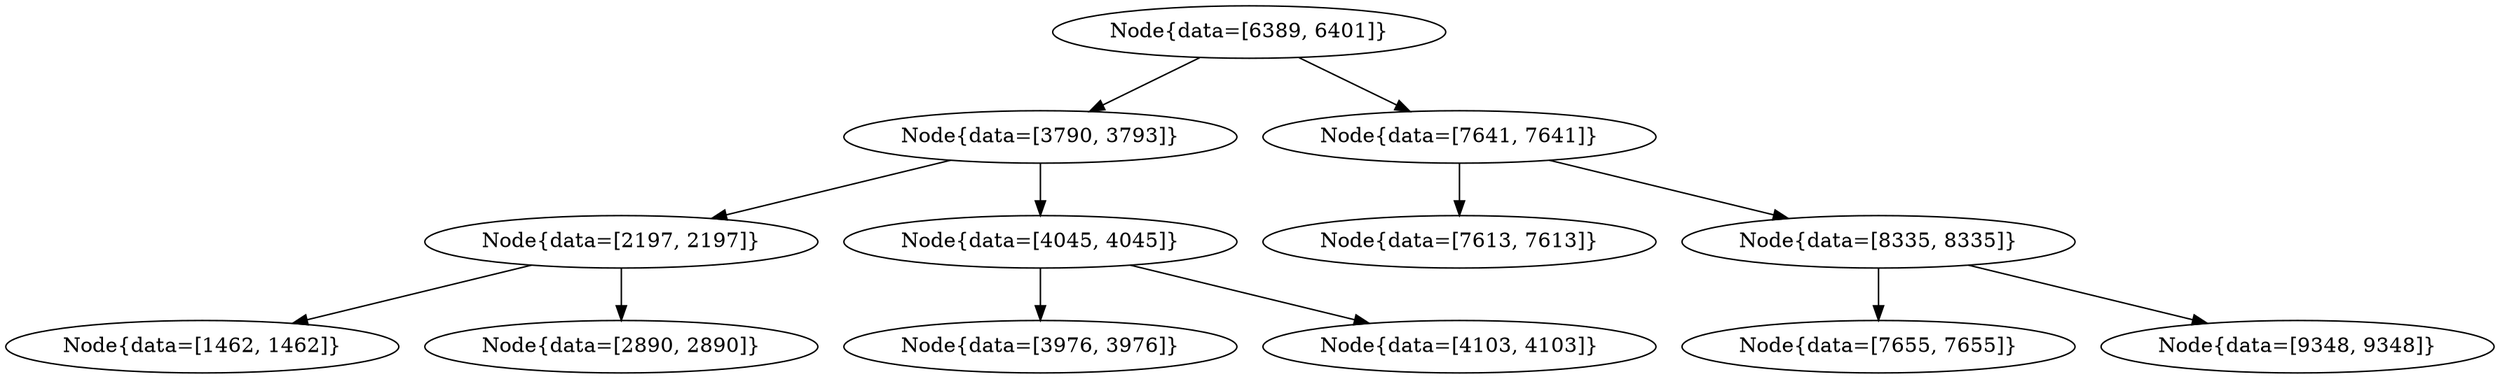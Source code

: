 digraph G{
154449611 [label="Node{data=[6389, 6401]}"]
154449611 -> 1439632660
1439632660 [label="Node{data=[3790, 3793]}"]
1439632660 -> 62343880
62343880 [label="Node{data=[2197, 2197]}"]
62343880 -> 665698670
665698670 [label="Node{data=[1462, 1462]}"]
62343880 -> 193178046
193178046 [label="Node{data=[2890, 2890]}"]
1439632660 -> 638169719
638169719 [label="Node{data=[4045, 4045]}"]
638169719 -> 533810548
533810548 [label="Node{data=[3976, 3976]}"]
638169719 -> 1446922577
1446922577 [label="Node{data=[4103, 4103]}"]
154449611 -> 1080476785
1080476785 [label="Node{data=[7641, 7641]}"]
1080476785 -> 722951168
722951168 [label="Node{data=[7613, 7613]}"]
1080476785 -> 1052253947
1052253947 [label="Node{data=[8335, 8335]}"]
1052253947 -> 451460284
451460284 [label="Node{data=[7655, 7655]}"]
1052253947 -> 1826334428
1826334428 [label="Node{data=[9348, 9348]}"]
}